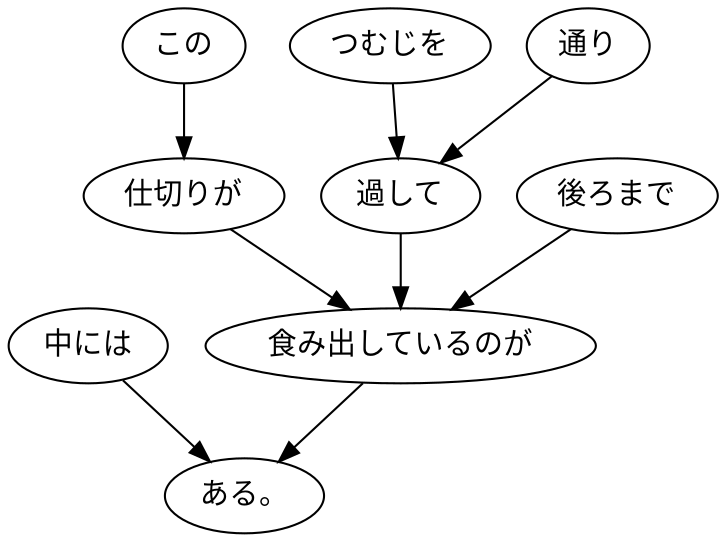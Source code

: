 digraph graph3377 {
	node0 [label="中には"];
	node1 [label="この"];
	node2 [label="仕切りが"];
	node3 [label="つむじを"];
	node4 [label="通り"];
	node5 [label="過して"];
	node6 [label="後ろまで"];
	node7 [label="食み出しているのが"];
	node8 [label="ある。"];
	node0 -> node8;
	node1 -> node2;
	node2 -> node7;
	node3 -> node5;
	node4 -> node5;
	node5 -> node7;
	node6 -> node7;
	node7 -> node8;
}
